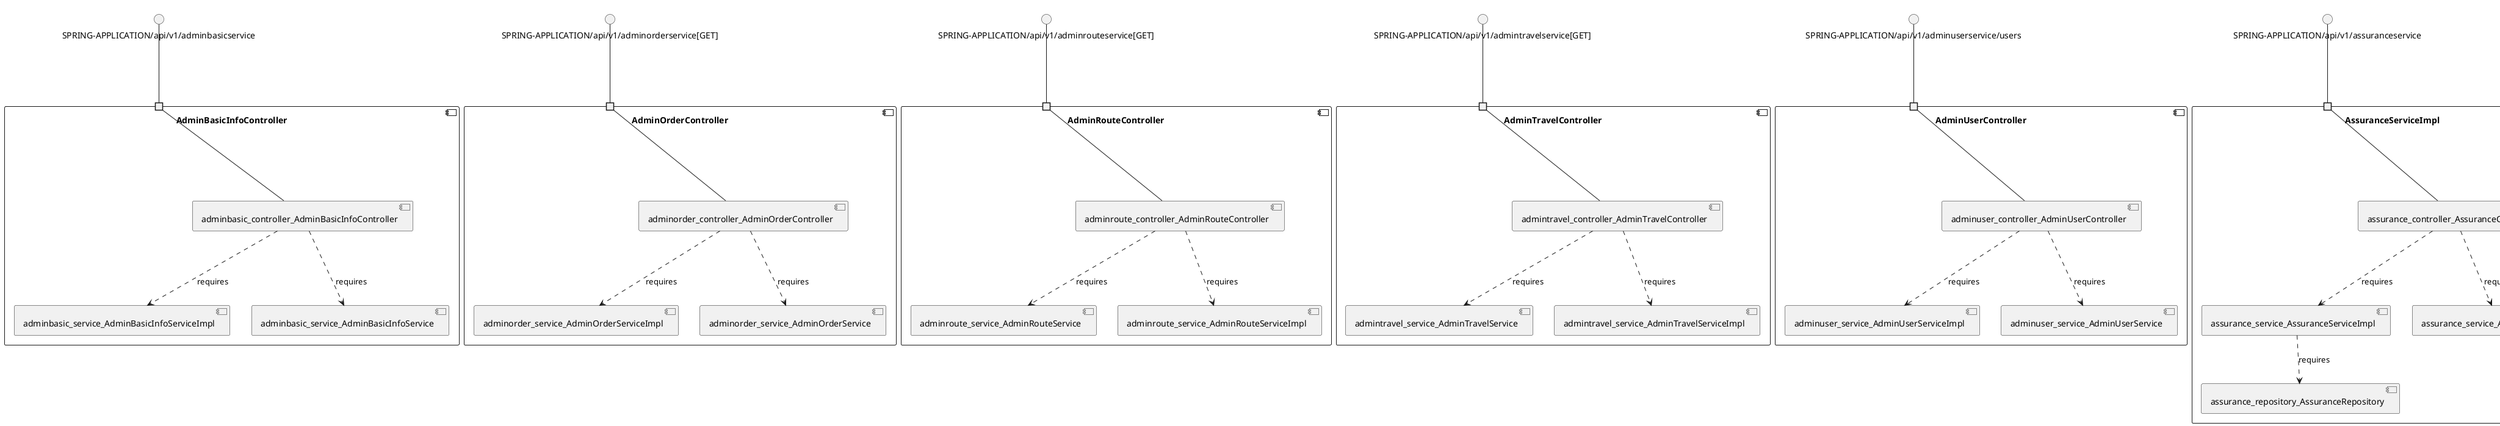 @startuml
skinparam fixCircleLabelOverlapping true
component "AdminBasicInfoController\n\n\n\n\n\n" {
[adminbasic_service_AdminBasicInfoServiceImpl]
[adminbasic_controller_AdminBasicInfoController]
[adminbasic_service_AdminBasicInfoService]
portin " " as AdminBasicInfoController.requires.SPRING_APPLICATION_api_v1_adminbasicservice
[adminbasic_controller_AdminBasicInfoController]..>[adminbasic_service_AdminBasicInfoServiceImpl] : requires
[adminbasic_controller_AdminBasicInfoController]..>[adminbasic_service_AdminBasicInfoService] : requires
"AdminBasicInfoController.requires.SPRING_APPLICATION_api_v1_adminbasicservice"--[adminbasic_controller_AdminBasicInfoController]
}
interface "SPRING-APPLICATION/api/v1/adminbasicservice" as interface.SPRING_APPLICATION_api_v1_adminbasicservice
interface.SPRING_APPLICATION_api_v1_adminbasicservice--"AdminBasicInfoController.requires.SPRING_APPLICATION_api_v1_adminbasicservice"
component "AdminOrderController\n\n\n\n\n\n" {
[adminorder_service_AdminOrderServiceImpl]
[adminorder_service_AdminOrderService]
[adminorder_controller_AdminOrderController]
portin " " as AdminOrderController.requires.SPRING_APPLICATION_api_v1_adminorderservice_GET_
[adminorder_controller_AdminOrderController]..>[adminorder_service_AdminOrderServiceImpl] : requires
[adminorder_controller_AdminOrderController]..>[adminorder_service_AdminOrderService] : requires
"AdminOrderController.requires.SPRING_APPLICATION_api_v1_adminorderservice_GET_"--[adminorder_controller_AdminOrderController]
}
interface "SPRING-APPLICATION/api/v1/adminorderservice[GET]" as interface.SPRING_APPLICATION_api_v1_adminorderservice_GET_
interface.SPRING_APPLICATION_api_v1_adminorderservice_GET_--"AdminOrderController.requires.SPRING_APPLICATION_api_v1_adminorderservice_GET_"
component "AdminRouteController\n\n\n\n\n\n" {
[adminroute_controller_AdminRouteController]
[adminroute_service_AdminRouteService]
[adminroute_service_AdminRouteServiceImpl]
portin " " as AdminRouteController.requires.SPRING_APPLICATION_api_v1_adminrouteservice_GET_
[adminroute_controller_AdminRouteController]..>[adminroute_service_AdminRouteService] : requires
[adminroute_controller_AdminRouteController]..>[adminroute_service_AdminRouteServiceImpl] : requires
"AdminRouteController.requires.SPRING_APPLICATION_api_v1_adminrouteservice_GET_"--[adminroute_controller_AdminRouteController]
}
interface "SPRING-APPLICATION/api/v1/adminrouteservice[GET]" as interface.SPRING_APPLICATION_api_v1_adminrouteservice_GET_
interface.SPRING_APPLICATION_api_v1_adminrouteservice_GET_--"AdminRouteController.requires.SPRING_APPLICATION_api_v1_adminrouteservice_GET_"
component "AdminTravelController\n\n\n\n\n\n" {
[admintravel_service_AdminTravelService]
[admintravel_service_AdminTravelServiceImpl]
[admintravel_controller_AdminTravelController]
portin " " as AdminTravelController.requires.SPRING_APPLICATION_api_v1_admintravelservice_GET_
[admintravel_controller_AdminTravelController]..>[admintravel_service_AdminTravelService] : requires
[admintravel_controller_AdminTravelController]..>[admintravel_service_AdminTravelServiceImpl] : requires
"AdminTravelController.requires.SPRING_APPLICATION_api_v1_admintravelservice_GET_"--[admintravel_controller_AdminTravelController]
}
interface "SPRING-APPLICATION/api/v1/admintravelservice[GET]" as interface.SPRING_APPLICATION_api_v1_admintravelservice_GET_
interface.SPRING_APPLICATION_api_v1_admintravelservice_GET_--"AdminTravelController.requires.SPRING_APPLICATION_api_v1_admintravelservice_GET_"
component "AdminUserController\n\n\n\n\n\n" {
[adminuser_service_AdminUserServiceImpl]
[adminuser_service_AdminUserService]
[adminuser_controller_AdminUserController]
portin " " as AdminUserController.requires.SPRING_APPLICATION_api_v1_adminuserservice_users
[adminuser_controller_AdminUserController]..>[adminuser_service_AdminUserServiceImpl] : requires
[adminuser_controller_AdminUserController]..>[adminuser_service_AdminUserService] : requires
"AdminUserController.requires.SPRING_APPLICATION_api_v1_adminuserservice_users"--[adminuser_controller_AdminUserController]
}
interface "SPRING-APPLICATION/api/v1/adminuserservice/users" as interface.SPRING_APPLICATION_api_v1_adminuserservice_users
interface.SPRING_APPLICATION_api_v1_adminuserservice_users--"AdminUserController.requires.SPRING_APPLICATION_api_v1_adminuserservice_users"
component "AssuranceServiceImpl\n\n\n\n\n\n" {
[assurance_controller_AssuranceController]
[assurance_repository_AssuranceRepository]
[assurance_service_AssuranceServiceImpl]
[assurance_service_AssuranceService]
portin " " as AssuranceServiceImpl.requires.SPRING_APPLICATION_api_v1_assuranceservice
[assurance_service_AssuranceServiceImpl]..>[assurance_repository_AssuranceRepository] : requires
[assurance_controller_AssuranceController]..>[assurance_service_AssuranceServiceImpl] : requires
[assurance_controller_AssuranceController]..>[assurance_service_AssuranceService] : requires
"AssuranceServiceImpl.requires.SPRING_APPLICATION_api_v1_assuranceservice"--[assurance_controller_AssuranceController]
}
interface "SPRING-APPLICATION/api/v1/assuranceservice" as interface.SPRING_APPLICATION_api_v1_assuranceservice
interface.SPRING_APPLICATION_api_v1_assuranceservice--"AssuranceServiceImpl.requires.SPRING_APPLICATION_api_v1_assuranceservice"
component "BasicController\n\n\n\n\n\n" {
[fdse_microservice_service_BasicServiceImpl]
[fdse_microservice_service_BasicService]
[fdse_microservice_controller_BasicController]
portin " " as BasicController.requires.SPRING_APPLICATION_api_v1_basicservice_GET_
[fdse_microservice_controller_BasicController]..>[fdse_microservice_service_BasicServiceImpl] : requires
[fdse_microservice_controller_BasicController]..>[fdse_microservice_service_BasicService] : requires
"BasicController.requires.SPRING_APPLICATION_api_v1_basicservice_GET_"--[fdse_microservice_controller_BasicController]
}
interface "SPRING-APPLICATION/api/v1/basicservice[GET]" as interface.SPRING_APPLICATION_api_v1_basicservice_GET_
interface.SPRING_APPLICATION_api_v1_basicservice_GET_--"BasicController.requires.SPRING_APPLICATION_api_v1_basicservice_GET_"
component "CancelController\n\n\n\n\n\n" {
[cancel_service_CancelServiceImpl]
[cancel_service_CancelService]
[cancel_controller_CancelController]
portin " " as CancelController.requires.SPRING_APPLICATION_api_v1_cancelservice_GET_
[cancel_controller_CancelController]..>[cancel_service_CancelServiceImpl] : requires
[cancel_controller_CancelController]..>[cancel_service_CancelService] : requires
"CancelController.requires.SPRING_APPLICATION_api_v1_cancelservice_GET_"--[cancel_controller_CancelController]
}
interface "SPRING-APPLICATION/api/v1/cancelservice[GET]" as interface.SPRING_APPLICATION_api_v1_cancelservice_GET_
interface.SPRING_APPLICATION_api_v1_cancelservice_GET_--"CancelController.requires.SPRING_APPLICATION_api_v1_cancelservice_GET_"
component "ConfigServiceImpl\n\n\n\n\n\n" {
[config_repository_ConfigRepository]
[config_controller_ConfigController]
[config_service_ConfigServiceImpl]
[config_service_ConfigService]
portin " " as ConfigServiceImpl.requires.SPRING_APPLICATION_api_v1_configservice_GET_
[config_controller_ConfigController]..>[config_service_ConfigServiceImpl] : requires
[config_controller_ConfigController]..>[config_service_ConfigService] : requires
[config_service_ConfigServiceImpl]..>[config_repository_ConfigRepository] : requires
"ConfigServiceImpl.requires.SPRING_APPLICATION_api_v1_configservice_GET_"--[config_controller_ConfigController]
}
interface "SPRING-APPLICATION/api/v1/configservice[GET]" as interface.SPRING_APPLICATION_api_v1_configservice_GET_
interface.SPRING_APPLICATION_api_v1_configservice_GET_--"ConfigServiceImpl.requires.SPRING_APPLICATION_api_v1_configservice_GET_"
component "ConsignController\n\n\n\n\n\n" {
[consign_controller_ConsignController]
[consign_service_ConsignServiceImpl]
[consign_service_ConsignService]
[consign_repository_ConsignRepository]
portin " " as ConsignController.requires.SPRING_APPLICATION_api_v1_consignservice_GET_
[consign_controller_ConsignController]..>[consign_service_ConsignServiceImpl] : requires
[consign_controller_ConsignController]..>[consign_service_ConsignService] : requires
[consign_service_ConsignServiceImpl]..>[consign_repository_ConsignRepository] : requires
"ConsignController.requires.SPRING_APPLICATION_api_v1_consignservice_GET_"--[consign_controller_ConsignController]
}
interface "SPRING-APPLICATION/api/v1/consignservice[GET]" as interface.SPRING_APPLICATION_api_v1_consignservice_GET_
interface.SPRING_APPLICATION_api_v1_consignservice_GET_--"ConsignController.requires.SPRING_APPLICATION_api_v1_consignservice_GET_"
component "ConsignPriceServiceImpl\n\n\n\n\n\n" {
[consignprice_service_ConsignPriceService]
[consignprice_service_ConsignPriceServiceImpl]
[consignprice_controller_ConsignPriceController]
[consignprice_repository_ConsignPriceConfigRepository]
portin " " as ConsignPriceServiceImpl.requires.SPRING_APPLICATION_api_v1_consignpriceservice_GET_
[consignprice_service_ConsignPriceServiceImpl]..>[consignprice_repository_ConsignPriceConfigRepository] : requires
[consignprice_controller_ConsignPriceController]..>[consignprice_service_ConsignPriceService] : requires
[consignprice_controller_ConsignPriceController]..>[consignprice_service_ConsignPriceServiceImpl] : requires
"ConsignPriceServiceImpl.requires.SPRING_APPLICATION_api_v1_consignpriceservice_GET_"--[consignprice_controller_ConsignPriceController]
}
interface "SPRING-APPLICATION/api/v1/consignpriceservice[GET]" as interface.SPRING_APPLICATION_api_v1_consignpriceservice_GET_
interface.SPRING_APPLICATION_api_v1_consignpriceservice_GET_--"ConsignPriceServiceImpl.requires.SPRING_APPLICATION_api_v1_consignpriceservice_GET_"
component "ContactsServiceImpl\n\n\n\n\n\n" {
[contacts_repository_ContactsRepository]
[contacts_controller_ContactsController]
[contacts_service_ContactsService]
[contacts_service_ContactsServiceImpl]
portin " " as ContactsServiceImpl.requires.SPRING_APPLICATION_api_v1_contactservice
[contacts_service_ContactsServiceImpl]..>[contacts_repository_ContactsRepository] : requires
[contacts_controller_ContactsController]..>[contacts_service_ContactsService] : requires
[contacts_controller_ContactsController]..>[contacts_service_ContactsServiceImpl] : requires
"ContactsServiceImpl.requires.SPRING_APPLICATION_api_v1_contactservice"--[contacts_controller_ContactsController]
}
interface "SPRING-APPLICATION/api/v1/contactservice" as interface.SPRING_APPLICATION_api_v1_contactservice
interface.SPRING_APPLICATION_api_v1_contactservice--"ContactsServiceImpl.requires.SPRING_APPLICATION_api_v1_contactservice"
component "ExecuteServiceImpl\n\n\n\n\n\n" {
[execute_serivce_ExecuteServiceImpl]
[execute_serivce_ExecuteService]
[execute_controller_ExecuteControlller]
portin " " as ExecuteServiceImpl.requires.SPRING_APPLICATION_api_v1_executeservice_GET_
[execute_controller_ExecuteControlller]..>[execute_serivce_ExecuteServiceImpl] : requires
[execute_controller_ExecuteControlller]..>[execute_serivce_ExecuteService] : requires
"ExecuteServiceImpl.requires.SPRING_APPLICATION_api_v1_executeservice_GET_"--[execute_controller_ExecuteControlller]
}
interface "SPRING-APPLICATION/api/v1/executeservice[GET]" as interface.SPRING_APPLICATION_api_v1_executeservice_GET_
interface.SPRING_APPLICATION_api_v1_executeservice_GET_--"ExecuteServiceImpl.requires.SPRING_APPLICATION_api_v1_executeservice_GET_"
component "FoodDeliveryServiceImpl\n\n\n\n\n\n" {
[food_delivery_repository_FoodDeliveryOrderRepository]
[food_delivery_service_FoodDeliveryServiceImpl]
[food_delivery_service_FoodDeliveryService]
[food_delivery_controller_FoodDeliveryController]
portin " " as FoodDeliveryServiceImpl.requires.SPRING_APPLICATION_api_v1_fooddeliveryservice_GET_
[food_delivery_controller_FoodDeliveryController]..>[food_delivery_service_FoodDeliveryServiceImpl] : requires
[food_delivery_controller_FoodDeliveryController]..>[food_delivery_service_FoodDeliveryService] : requires
[food_delivery_service_FoodDeliveryServiceImpl]..>[food_delivery_repository_FoodDeliveryOrderRepository] : requires
"FoodDeliveryServiceImpl.requires.SPRING_APPLICATION_api_v1_fooddeliveryservice_GET_"--[food_delivery_controller_FoodDeliveryController]
}
interface "SPRING-APPLICATION/api/v1/fooddeliveryservice[GET]" as interface.SPRING_APPLICATION_api_v1_fooddeliveryservice_GET_
interface.SPRING_APPLICATION_api_v1_fooddeliveryservice_GET_--"FoodDeliveryServiceImpl.requires.SPRING_APPLICATION_api_v1_fooddeliveryservice_GET_"
component "FoodServiceImpl\n\n\n\n\n\n" {
[foodsearch_controller_FoodController]
[foodsearch_service_FoodServiceImpl]
[foodsearch_service_FoodService]
[foodsearch_repository_FoodOrderRepository]
[foodsearch_mq_RabbitSend]
portin " " as FoodServiceImpl.requires.SPRING_APPLICATION_api_v1_foodservice
[foodsearch_controller_FoodController]..>[foodsearch_mq_RabbitSend] : requires
[foodsearch_service_FoodServiceImpl]..>[foodsearch_mq_RabbitSend] : requires
[foodsearch_controller_FoodController]..>[foodsearch_service_FoodServiceImpl] : requires
[foodsearch_controller_FoodController]..>[foodsearch_service_FoodService] : requires
[foodsearch_service_FoodServiceImpl]..>[foodsearch_repository_FoodOrderRepository] : requires
"FoodServiceImpl.requires.SPRING_APPLICATION_api_v1_foodservice"--[foodsearch_controller_FoodController]
}
interface "SPRING-APPLICATION/api/v1/foodservice" as interface.SPRING_APPLICATION_api_v1_foodservice
interface.SPRING_APPLICATION_api_v1_foodservice--"FoodServiceImpl.requires.SPRING_APPLICATION_api_v1_foodservice"
component "InsidePaymentServiceImpl\n\n\n\n\n\n" {
[inside_payment_service_InsidePaymentServiceImpl]
[inside_payment_controller_InsidePaymentController]
[inside_payment_repository_AddMoneyRepository]
[inside_payment_service_InsidePaymentService]
[inside_payment_repository_PaymentRepository]
portin " " as InsidePaymentServiceImpl.requires.SPRING_APPLICATION_api_v1_inside_pay_service_GET_
[inside_payment_service_InsidePaymentServiceImpl]..>[inside_payment_repository_PaymentRepository] : requires
[inside_payment_service_InsidePaymentServiceImpl]..>[inside_payment_repository_AddMoneyRepository] : requires
[inside_payment_controller_InsidePaymentController]..>[inside_payment_service_InsidePaymentServiceImpl] : requires
[inside_payment_controller_InsidePaymentController]..>[inside_payment_service_InsidePaymentService] : requires
"InsidePaymentServiceImpl.requires.SPRING_APPLICATION_api_v1_inside_pay_service_GET_"--[inside_payment_controller_InsidePaymentController]
}
interface "SPRING-APPLICATION/api/v1/inside_pay_service[GET]" as interface.SPRING_APPLICATION_api_v1_inside_pay_service_GET_
interface.SPRING_APPLICATION_api_v1_inside_pay_service_GET_--"InsidePaymentServiceImpl.requires.SPRING_APPLICATION_api_v1_inside_pay_service_GET_"
component "NotificationController\n\n\n\n\n\n" {
[notification_controller_NotificationController]
[notification_mq_RabbitSend]
[notification_service_MailService]
[notification_service_NotificationServiceImpl]
[notification_service_NotificationService]
portin " " as NotificationController.requires.SPRING_APPLICATION_api_v1_notifyservice_GET_
[notification_service_NotificationServiceImpl]..>[notification_service_MailService] : requires
[notification_controller_NotificationController]..>[notification_service_NotificationServiceImpl] : requires
[notification_controller_NotificationController]..>[notification_service_NotificationService] : requires
[notification_controller_NotificationController]..>[notification_mq_RabbitSend] : requires
"NotificationController.requires.SPRING_APPLICATION_api_v1_notifyservice_GET_"--[notification_controller_NotificationController]
}
interface "SPRING-APPLICATION/api/v1/notifyservice[GET]" as interface.SPRING_APPLICATION_api_v1_notifyservice_GET_
interface.SPRING_APPLICATION_api_v1_notifyservice_GET_--"NotificationController.requires.SPRING_APPLICATION_api_v1_notifyservice_GET_"
component "OrderOtherController\n\n\n\n\n\n" {
[other_controller_OrderOtherController]
[other_repository_OrderOtherRepository]
[other_service_OrderOtherService]
[other_service_OrderOtherServiceImpl]
portin " " as OrderOtherController.requires.SPRING_APPLICATION_api_v1_orderOtherService
[other_service_OrderOtherServiceImpl]..>[other_repository_OrderOtherRepository] : requires
[other_controller_OrderOtherController]..>[other_service_OrderOtherService] : requires
[other_controller_OrderOtherController]..>[other_service_OrderOtherServiceImpl] : requires
"OrderOtherController.requires.SPRING_APPLICATION_api_v1_orderOtherService"--[other_controller_OrderOtherController]
}
interface "SPRING-APPLICATION/api/v1/orderOtherService" as interface.SPRING_APPLICATION_api_v1_orderOtherService
interface.SPRING_APPLICATION_api_v1_orderOtherService--"OrderOtherController.requires.SPRING_APPLICATION_api_v1_orderOtherService"
component "OrderServiceImpl\n\n\n\n\n\n" {
[order_controller_OrderController]
[order_service_OrderService]
[order_service_OrderServiceImpl]
[order_repository_OrderRepository]
portin " " as OrderServiceImpl.requires.SPRING_APPLICATION_api_v1_orderservice
[order_controller_OrderController]..>[order_service_OrderService] : requires
[order_controller_OrderController]..>[order_service_OrderServiceImpl] : requires
[order_service_OrderServiceImpl]..>[order_repository_OrderRepository] : requires
"OrderServiceImpl.requires.SPRING_APPLICATION_api_v1_orderservice"--[order_controller_OrderController]
}
interface "SPRING-APPLICATION/api/v1/orderservice" as interface.SPRING_APPLICATION_api_v1_orderservice
interface.SPRING_APPLICATION_api_v1_orderservice--"OrderServiceImpl.requires.SPRING_APPLICATION_api_v1_orderservice"
component "PaymentController\n\n\n\n\n\n" {
[com_trainticket_controller_PaymentController]
[com_trainticket_service_PaymentService]
[com_trainticket_service_PaymentServiceImpl]
[com_trainticket_repository_AddMoneyRepository]
[com_trainticket_repository_PaymentRepository]
portin " " as PaymentController.requires.SPRING_APPLICATION_api_v1_paymentservice
[com_trainticket_controller_PaymentController]..>[com_trainticket_service_PaymentService] : requires
[com_trainticket_controller_PaymentController]..>[com_trainticket_service_PaymentServiceImpl] : requires
[com_trainticket_service_PaymentServiceImpl]..>[com_trainticket_repository_PaymentRepository] : requires
[com_trainticket_service_PaymentServiceImpl]..>[com_trainticket_repository_AddMoneyRepository] : requires
"PaymentController.requires.SPRING_APPLICATION_api_v1_paymentservice"--[com_trainticket_controller_PaymentController]
}
interface "SPRING-APPLICATION/api/v1/paymentservice" as interface.SPRING_APPLICATION_api_v1_paymentservice
interface.SPRING_APPLICATION_api_v1_paymentservice--"PaymentController.requires.SPRING_APPLICATION_api_v1_paymentservice"
component "PreserveOtherController\n\n\n\n\n\n" {
[preserveOther_mq_RabbitSend]
[preserveOther_service_PreserveOtherServiceImpl]
[preserveOther_service_PreserveOtherService]
[preserveOther_controller_PreserveOtherController]
portin " " as PreserveOtherController.requires.SPRING_APPLICATION_api_v1_preserveotherservice_GET_
[preserveOther_controller_PreserveOtherController]..>[preserveOther_service_PreserveOtherServiceImpl] : requires
[preserveOther_controller_PreserveOtherController]..>[preserveOther_service_PreserveOtherService] : requires
[preserveOther_service_PreserveOtherServiceImpl]..>[preserveOther_mq_RabbitSend] : requires
"PreserveOtherController.requires.SPRING_APPLICATION_api_v1_preserveotherservice_GET_"--[preserveOther_controller_PreserveOtherController]
}
interface "SPRING-APPLICATION/api/v1/preserveotherservice[GET]" as interface.SPRING_APPLICATION_api_v1_preserveotherservice_GET_
interface.SPRING_APPLICATION_api_v1_preserveotherservice_GET_--"PreserveOtherController.requires.SPRING_APPLICATION_api_v1_preserveotherservice_GET_"
component "PreserveServiceImpl\n\n\n\n\n\n" {
[preserve_service_PreserveServiceImpl]
[preserve_controller_PreserveController]
[preserve_mq_RabbitSend]
[preserve_service_PreserveService]
portin " " as PreserveServiceImpl.requires.SPRING_APPLICATION_api_v1_preserveservice_GET_
[preserve_controller_PreserveController]..>[preserve_service_PreserveServiceImpl] : requires
[preserve_controller_PreserveController]..>[preserve_service_PreserveService] : requires
[preserve_service_PreserveServiceImpl]..>[preserve_mq_RabbitSend] : requires
"PreserveServiceImpl.requires.SPRING_APPLICATION_api_v1_preserveservice_GET_"--[preserve_controller_PreserveController]
}
interface "SPRING-APPLICATION/api/v1/preserveservice[GET]" as interface.SPRING_APPLICATION_api_v1_preserveservice_GET_
interface.SPRING_APPLICATION_api_v1_preserveservice_GET_--"PreserveServiceImpl.requires.SPRING_APPLICATION_api_v1_preserveservice_GET_"
component "PriceServiceImpl\n\n\n\n\n\n" {
[price_service_PriceService]
[price_repository_PriceConfigRepository]
[price_service_PriceServiceImpl]
[price_controller_PriceController]
portin " " as PriceServiceImpl.requires.SPRING_APPLICATION_api_v1_priceservice_GET_
[price_controller_PriceController]..>[price_service_PriceService] : requires
[price_controller_PriceController]..>[price_service_PriceServiceImpl] : requires
[price_service_PriceServiceImpl]..>[price_repository_PriceConfigRepository] : requires
"PriceServiceImpl.requires.SPRING_APPLICATION_api_v1_priceservice_GET_"--[price_controller_PriceController]
}
interface "SPRING-APPLICATION/api/v1/priceservice[GET]" as interface.SPRING_APPLICATION_api_v1_priceservice_GET_
interface.SPRING_APPLICATION_api_v1_priceservice_GET_--"PriceServiceImpl.requires.SPRING_APPLICATION_api_v1_priceservice_GET_"
component "RebookServiceImpl\n\n\n\n\n\n" {
[rebook_service_RebookService]
[rebook_service_RebookServiceImpl]
[rebook_controller_RebookController]
portin " " as RebookServiceImpl.requires.SPRING_APPLICATION_api_v1_rebookservice_GET_
[rebook_controller_RebookController]..>[rebook_service_RebookService] : requires
[rebook_controller_RebookController]..>[rebook_service_RebookServiceImpl] : requires
"RebookServiceImpl.requires.SPRING_APPLICATION_api_v1_rebookservice_GET_"--[rebook_controller_RebookController]
}
interface "SPRING-APPLICATION/api/v1/rebookservice[GET]" as interface.SPRING_APPLICATION_api_v1_rebookservice_GET_
interface.SPRING_APPLICATION_api_v1_rebookservice_GET_--"RebookServiceImpl.requires.SPRING_APPLICATION_api_v1_rebookservice_GET_"
component "RouteController\n\n\n\n\n\n" {
[route_repository_RouteRepository]
[route_service_RouteServiceImpl]
[route_service_RouteService]
[route_controller_RouteController]
portin " " as RouteController.requires.SPRING_APPLICATION_api_v1_routeservice
[route_service_RouteServiceImpl]..>[route_repository_RouteRepository] : requires
[route_controller_RouteController]..>[route_service_RouteServiceImpl] : requires
[route_controller_RouteController]..>[route_service_RouteService] : requires
"RouteController.requires.SPRING_APPLICATION_api_v1_routeservice"--[route_controller_RouteController]
}
interface "SPRING-APPLICATION/api/v1/routeservice" as interface.SPRING_APPLICATION_api_v1_routeservice
interface.SPRING_APPLICATION_api_v1_routeservice--"RouteController.requires.SPRING_APPLICATION_api_v1_routeservice"
component "RoutePlanServiceImpl\n\n\n\n\n\n" {
[plan_service_RoutePlanServiceImpl]
[plan_controller_RoutePlanController]
[plan_service_RoutePlanService]
portin " " as RoutePlanServiceImpl.requires.SPRING_APPLICATION_api_v1_routeplanservice_GET_
[plan_controller_RoutePlanController]..>[plan_service_RoutePlanServiceImpl] : requires
[plan_controller_RoutePlanController]..>[plan_service_RoutePlanService] : requires
"RoutePlanServiceImpl.requires.SPRING_APPLICATION_api_v1_routeplanservice_GET_"--[plan_controller_RoutePlanController]
}
interface "SPRING-APPLICATION/api/v1/routeplanservice[GET]" as interface.SPRING_APPLICATION_api_v1_routeplanservice_GET_
interface.SPRING_APPLICATION_api_v1_routeplanservice_GET_--"RoutePlanServiceImpl.requires.SPRING_APPLICATION_api_v1_routeplanservice_GET_"
component "SeatController\n\n\n\n\n\n" {
[seat_service_SeatService]
[seat_service_SeatServiceImpl]
[seat_controller_SeatController]
portin " " as SeatController.requires.SPRING_APPLICATION_api_v1_seatservice_GET_
[seat_controller_SeatController]..>[seat_service_SeatService] : requires
[seat_controller_SeatController]..>[seat_service_SeatServiceImpl] : requires
"SeatController.requires.SPRING_APPLICATION_api_v1_seatservice_GET_"--[seat_controller_SeatController]
}
interface "SPRING-APPLICATION/api/v1/seatservice[GET]" as interface.SPRING_APPLICATION_api_v1_seatservice_GET_
interface.SPRING_APPLICATION_api_v1_seatservice_GET_--"SeatController.requires.SPRING_APPLICATION_api_v1_seatservice_GET_"
component "SecurityController\n\n\n\n\n\n" {
[security_controller_SecurityController]
[security_service_SecurityServiceImpl]
[security_service_SecurityService]
[security_repository_SecurityRepository]
portin " " as SecurityController.requires.SPRING_APPLICATION_api_v1_securityservice
[security_service_SecurityServiceImpl]..>[security_repository_SecurityRepository] : requires
[security_controller_SecurityController]..>[security_service_SecurityServiceImpl] : requires
[security_controller_SecurityController]..>[security_service_SecurityService] : requires
"SecurityController.requires.SPRING_APPLICATION_api_v1_securityservice"--[security_controller_SecurityController]
}
interface "SPRING-APPLICATION/api/v1/securityservice" as interface.SPRING_APPLICATION_api_v1_securityservice
interface.SPRING_APPLICATION_api_v1_securityservice--"SecurityController.requires.SPRING_APPLICATION_api_v1_securityservice"
component "StationController\n\n\n\n\n\n" {
[fdse_microservice_controller_StationController]
[fdse_microservice_repository_StationRepository]
[fdse_microservice_service_StationServiceImpl]
[fdse_microservice_service_StationService]
portin " " as StationController.requires.SPRING_APPLICATION_api_v1_stationservice_GET_
[fdse_microservice_service_StationServiceImpl]..>[fdse_microservice_repository_StationRepository] : requires
[fdse_microservice_controller_StationController]..>[fdse_microservice_service_StationServiceImpl] : requires
[fdse_microservice_controller_StationController]..>[fdse_microservice_service_StationService] : requires
"StationController.requires.SPRING_APPLICATION_api_v1_stationservice_GET_"--[fdse_microservice_controller_StationController]
}
interface "SPRING-APPLICATION/api/v1/stationservice[GET]" as interface.SPRING_APPLICATION_api_v1_stationservice_GET_
interface.SPRING_APPLICATION_api_v1_stationservice_GET_--"StationController.requires.SPRING_APPLICATION_api_v1_stationservice_GET_"
component "StationFoodServiceImpl\n\n\n\n\n\n" {
[food_service_StationFoodServiceImpl]
[food_controller_StationFoodController]
[food_service_StationFoodService]
[food_repository_StationFoodRepository]
portin " " as StationFoodServiceImpl.requires.SPRING_APPLICATION_api_v1_stationfoodservice_GET_
[food_service_StationFoodServiceImpl]..>[food_repository_StationFoodRepository] : requires
[food_controller_StationFoodController]..>[food_service_StationFoodServiceImpl] : requires
[food_controller_StationFoodController]..>[food_service_StationFoodService] : requires
"StationFoodServiceImpl.requires.SPRING_APPLICATION_api_v1_stationfoodservice_GET_"--[food_controller_StationFoodController]
}
interface "SPRING-APPLICATION/api/v1/stationfoodservice[GET]" as interface.SPRING_APPLICATION_api_v1_stationfoodservice_GET_
interface.SPRING_APPLICATION_api_v1_stationfoodservice_GET_--"StationFoodServiceImpl.requires.SPRING_APPLICATION_api_v1_stationfoodservice_GET_"
component "TokenServiceImpl\n\n\n\n\n\n" {
[auth_repository_UserRepository]
[auth_controller_AuthController]
[auth_service_UserService]
[auth_service_TokenService]
[auth_controller_UserController]
[auth_service_impl_UserServiceImpl]
[auth_service_impl_TokenServiceImpl]
[auth_security_jwt_JWTProvider]
portin " " as TokenServiceImpl.requires.SPRING_APPLICATION_api_v1_users
portin " " as TokenServiceImpl.requires.SPRING_APPLICATION_api_v1_auth_POST_
[auth_controller_AuthController]..>[auth_service_UserService] : requires
[auth_controller_AuthController]..>[auth_service_impl_UserServiceImpl] : requires
[auth_controller_UserController]..>[auth_service_UserService] : requires
[auth_controller_UserController]..>[auth_service_impl_UserServiceImpl] : requires
[auth_service_impl_UserServiceImpl]..>[auth_repository_UserRepository] : requires
[auth_service_impl_TokenServiceImpl]..>[auth_repository_UserRepository] : requires
[auth_controller_UserController]..>[auth_service_TokenService] : requires
[auth_controller_UserController]..>[auth_service_impl_TokenServiceImpl] : requires
[auth_service_impl_TokenServiceImpl]..>[auth_security_jwt_JWTProvider] : requires
"TokenServiceImpl.requires.SPRING_APPLICATION_api_v1_users"--[auth_controller_UserController]
"TokenServiceImpl.requires.SPRING_APPLICATION_api_v1_auth_POST_"--[auth_controller_AuthController]
}
interface "SPRING-APPLICATION/api/v1/users" as interface.SPRING_APPLICATION_api_v1_users
interface.SPRING_APPLICATION_api_v1_users--"TokenServiceImpl.requires.SPRING_APPLICATION_api_v1_users"
interface "SPRING-APPLICATION/api/v1/auth[POST]" as interface.SPRING_APPLICATION_api_v1_auth_POST_
interface.SPRING_APPLICATION_api_v1_auth_POST_--"TokenServiceImpl.requires.SPRING_APPLICATION_api_v1_auth_POST_"
component "TrainController\n\n\n\n\n\n" {
[train_service_TrainServiceImpl]
[train_service_TrainService]
[train_repository_TrainTypeRepository]
[train_controller_TrainController]
portin " " as TrainController.requires.SPRING_APPLICATION_api_v1_trainservice_GET_
[train_service_TrainServiceImpl]..>[train_repository_TrainTypeRepository] : requires
[train_controller_TrainController]..>[train_service_TrainServiceImpl] : requires
[train_controller_TrainController]..>[train_service_TrainService] : requires
"TrainController.requires.SPRING_APPLICATION_api_v1_trainservice_GET_"--[train_controller_TrainController]
}
interface "SPRING-APPLICATION/api/v1/trainservice[GET]" as interface.SPRING_APPLICATION_api_v1_trainservice_GET_
interface.SPRING_APPLICATION_api_v1_trainservice_GET_--"TrainController.requires.SPRING_APPLICATION_api_v1_trainservice_GET_"
component "TrainFoodController\n\n\n\n\n\n" {
[trainFood_controller_TrainFoodController]
[trainFood_service_TrainFoodServiceImpl]
[trainFood_repository_TrainFoodRepository]
[trainFood_service_TrainFoodService]
portin " " as TrainFoodController.requires.SPRING_APPLICATION_api_v1_trainfoodservice_GET_
[trainFood_controller_TrainFoodController]..>[trainFood_service_TrainFoodServiceImpl] : requires
[trainFood_controller_TrainFoodController]..>[trainFood_service_TrainFoodService] : requires
[trainFood_service_TrainFoodServiceImpl]..>[trainFood_repository_TrainFoodRepository] : requires
"TrainFoodController.requires.SPRING_APPLICATION_api_v1_trainfoodservice_GET_"--[trainFood_controller_TrainFoodController]
}
interface "SPRING-APPLICATION/api/v1/trainfoodservice[GET]" as interface.SPRING_APPLICATION_api_v1_trainfoodservice_GET_
interface.SPRING_APPLICATION_api_v1_trainfoodservice_GET_--"TrainFoodController.requires.SPRING_APPLICATION_api_v1_trainfoodservice_GET_"
component "TravelPlanServiceImpl\n\n\n\n\n\n" {
[travelplan_controller_TravelPlanController]
[travelplan_service_TravelPlanService]
[travelplan_service_TravelPlanServiceImpl]
portin " " as TravelPlanServiceImpl.requires.SPRING_APPLICATION_api_v1_travelplanservice_GET_
[travelplan_controller_TravelPlanController]..>[travelplan_service_TravelPlanService] : requires
[travelplan_controller_TravelPlanController]..>[travelplan_service_TravelPlanServiceImpl] : requires
"TravelPlanServiceImpl.requires.SPRING_APPLICATION_api_v1_travelplanservice_GET_"--[travelplan_controller_TravelPlanController]
}
interface "SPRING-APPLICATION/api/v1/travelplanservice[GET]" as interface.SPRING_APPLICATION_api_v1_travelplanservice_GET_
interface.SPRING_APPLICATION_api_v1_travelplanservice_GET_--"TravelPlanServiceImpl.requires.SPRING_APPLICATION_api_v1_travelplanservice_GET_"
component "TravelServiceImpl\n\n\n\n\n\n" {
[travel2_service_TravelServiceImpl]
[travel_repository_TripRepository]
[travel_service_TravelService]
[travel_service_TravelServiceImpl]
[travel2_controller_Travel2Controller]
[travel_controller_TravelController]
[travel2_repository_TripRepository]
[travel2_service_TravelService]
portin " " as TravelServiceImpl.requires.SPRING_APPLICATION_api_v1_travel2service_GET_
portin " " as TravelServiceImpl.requires.SPRING_APPLICATION_api_v1_travelservice_GET_
[travel_service_TravelServiceImpl]..>[travel_repository_TripRepository] : requires
[travel2_controller_Travel2Controller]..>[travel2_service_TravelServiceImpl] : requires
[travel2_controller_Travel2Controller]..>[travel2_service_TravelService] : requires
[travel_controller_TravelController]..>[travel_service_TravelService] : requires
[travel_controller_TravelController]..>[travel_service_TravelServiceImpl] : requires
[travel2_service_TravelServiceImpl]..>[travel2_repository_TripRepository] : requires
"TravelServiceImpl.requires.SPRING_APPLICATION_api_v1_travel2service_GET_"--[travel2_controller_Travel2Controller]
"TravelServiceImpl.requires.SPRING_APPLICATION_api_v1_travelservice_GET_"--[travel_controller_TravelController]
}
interface "SPRING-APPLICATION/api/v1/travel2service[GET]" as interface.SPRING_APPLICATION_api_v1_travel2service_GET_
interface.SPRING_APPLICATION_api_v1_travel2service_GET_--"TravelServiceImpl.requires.SPRING_APPLICATION_api_v1_travel2service_GET_"
interface "SPRING-APPLICATION/api/v1/travelservice[GET]" as interface.SPRING_APPLICATION_api_v1_travelservice_GET_
interface.SPRING_APPLICATION_api_v1_travelservice_GET_--"TravelServiceImpl.requires.SPRING_APPLICATION_api_v1_travelservice_GET_"
component "VerifyCodeController\n\n\n\n\n\n" {
[verifycode_service_impl_VerifyCodeServiceImpl]
[verifycode_service_VerifyCodeService]
[verifycode_controller_VerifyCodeController]
portin " " as VerifyCodeController.requires.SPRING_APPLICATION_api_v1_verifycode
[verifycode_controller_VerifyCodeController]..>[verifycode_service_impl_VerifyCodeServiceImpl] : requires
[verifycode_controller_VerifyCodeController]..>[verifycode_service_VerifyCodeService] : requires
"VerifyCodeController.requires.SPRING_APPLICATION_api_v1_verifycode"--[verifycode_controller_VerifyCodeController]
}
interface "SPRING-APPLICATION/api/v1/verifycode" as interface.SPRING_APPLICATION_api_v1_verifycode
interface.SPRING_APPLICATION_api_v1_verifycode--"VerifyCodeController.requires.SPRING_APPLICATION_api_v1_verifycode"
component "WaitListOrderController\n\n\n\n\n\n" {
[waitorder_controller_WaitListOrderController]
[waitorder_repository_WaitListOrderRepository]
[waitorder_service_WaitListOrderService]
[waitorder_service_Impl_WaitListOrderServiceImpl]
portin " " as WaitListOrderController.requires.SPRING_APPLICATION_api_v1_waitorderservice
[waitorder_service_Impl_WaitListOrderServiceImpl]..>[waitorder_repository_WaitListOrderRepository] : requires
[waitorder_controller_WaitListOrderController]..>[waitorder_service_WaitListOrderService] : requires
[waitorder_controller_WaitListOrderController]..>[waitorder_service_Impl_WaitListOrderServiceImpl] : requires
"WaitListOrderController.requires.SPRING_APPLICATION_api_v1_waitorderservice"--[waitorder_controller_WaitListOrderController]
}
interface "SPRING-APPLICATION/api/v1/waitorderservice" as interface.SPRING_APPLICATION_api_v1_waitorderservice
interface.SPRING_APPLICATION_api_v1_waitorderservice--"WaitListOrderController.requires.SPRING_APPLICATION_api_v1_waitorderservice"
interface "SPRING-APPLICATION/api/v1/userservice/users" as interface.SPRING_APPLICATION_api_v1_userservice_users
interface.SPRING_APPLICATION_api_v1_userservice_users--[user_controller_UserController]
[user_controller_UserController]..>[user_service_UserService] : requires
[user_service_impl_UserServiceImpl]..>[user_repository_UserRepository] : requires
interface "user_service_impl_DiscoveryClient" as interface.user_service_impl_DiscoveryClient
[user_service_impl_UserServiceImpl]..>interface.user_service_impl_DiscoveryClient : requires
interface "user_service_impl_RestTemplate" as interface.user_service_impl_RestTemplate
[user_service_impl_UserServiceImpl]..>interface.user_service_impl_RestTemplate : requires

@enduml
